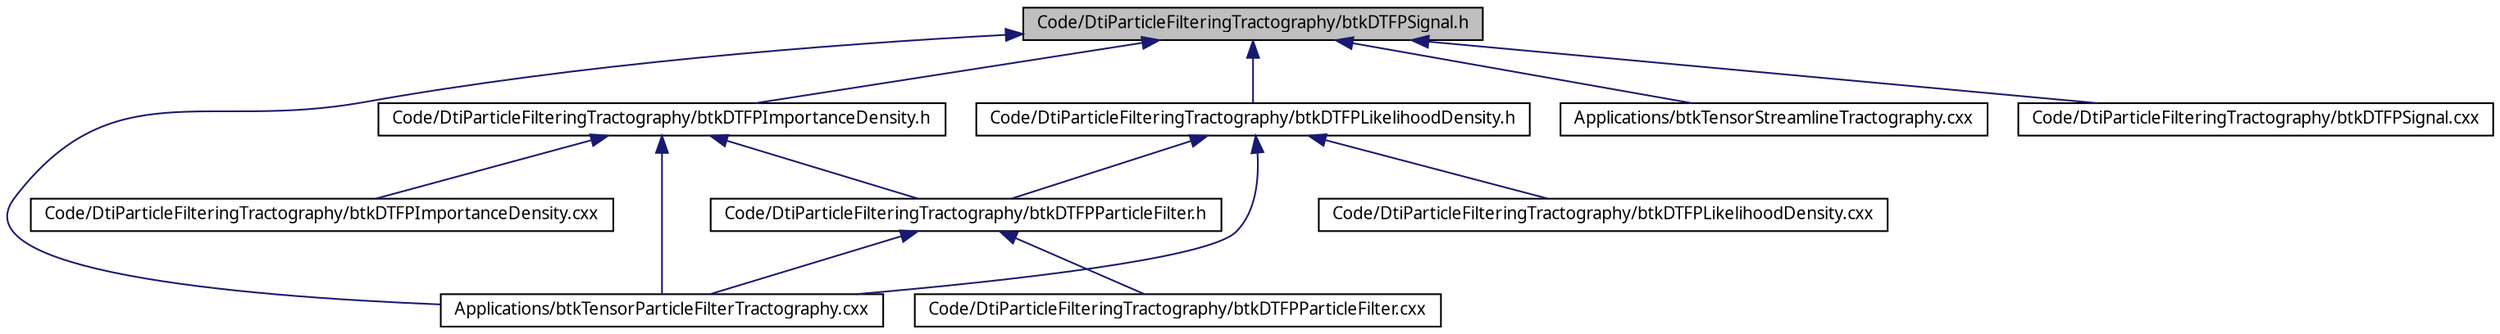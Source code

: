 digraph G
{
  edge [fontname="FreeSans.ttf",fontsize="10",labelfontname="FreeSans.ttf",labelfontsize="10"];
  node [fontname="FreeSans.ttf",fontsize="10",shape=record];
  Node1 [label="Code/DtiParticleFilteringTractography/btkDTFPSignal.h",height=0.2,width=0.4,color="black", fillcolor="grey75", style="filled" fontcolor="black"];
  Node1 -> Node2 [dir=back,color="midnightblue",fontsize="10",style="solid",fontname="FreeSans.ttf"];
  Node2 [label="Applications/btkTensorParticleFilterTractography.cxx",height=0.2,width=0.4,color="black", fillcolor="white", style="filled",URL="$btk_tensor_particle_filter_tractography_8cxx.html"];
  Node1 -> Node3 [dir=back,color="midnightblue",fontsize="10",style="solid",fontname="FreeSans.ttf"];
  Node3 [label="Applications/btkTensorStreamlineTractography.cxx",height=0.2,width=0.4,color="black", fillcolor="white", style="filled",URL="$btk_tensor_streamline_tractography_8cxx.html"];
  Node1 -> Node4 [dir=back,color="midnightblue",fontsize="10",style="solid",fontname="FreeSans.ttf"];
  Node4 [label="Code/DtiParticleFilteringTractography/btkDTFPImportanceDensity.h",height=0.2,width=0.4,color="black", fillcolor="white", style="filled",URL="$btk_d_t_f_p_importance_density_8h.html"];
  Node4 -> Node2 [dir=back,color="midnightblue",fontsize="10",style="solid",fontname="FreeSans.ttf"];
  Node4 -> Node5 [dir=back,color="midnightblue",fontsize="10",style="solid",fontname="FreeSans.ttf"];
  Node5 [label="Code/DtiParticleFilteringTractography/btkDTFPImportanceDensity.cxx",height=0.2,width=0.4,color="black", fillcolor="white", style="filled",URL="$btk_d_t_f_p_importance_density_8cxx.html"];
  Node4 -> Node6 [dir=back,color="midnightblue",fontsize="10",style="solid",fontname="FreeSans.ttf"];
  Node6 [label="Code/DtiParticleFilteringTractography/btkDTFPParticleFilter.h",height=0.2,width=0.4,color="black", fillcolor="white", style="filled",URL="$btk_d_t_f_p_particle_filter_8h.html"];
  Node6 -> Node2 [dir=back,color="midnightblue",fontsize="10",style="solid",fontname="FreeSans.ttf"];
  Node6 -> Node7 [dir=back,color="midnightblue",fontsize="10",style="solid",fontname="FreeSans.ttf"];
  Node7 [label="Code/DtiParticleFilteringTractography/btkDTFPParticleFilter.cxx",height=0.2,width=0.4,color="black", fillcolor="white", style="filled",URL="$btk_d_t_f_p_particle_filter_8cxx.html"];
  Node1 -> Node8 [dir=back,color="midnightblue",fontsize="10",style="solid",fontname="FreeSans.ttf"];
  Node8 [label="Code/DtiParticleFilteringTractography/btkDTFPLikelihoodDensity.h",height=0.2,width=0.4,color="black", fillcolor="white", style="filled",URL="$btk_d_t_f_p_likelihood_density_8h.html"];
  Node8 -> Node2 [dir=back,color="midnightblue",fontsize="10",style="solid",fontname="FreeSans.ttf"];
  Node8 -> Node9 [dir=back,color="midnightblue",fontsize="10",style="solid",fontname="FreeSans.ttf"];
  Node9 [label="Code/DtiParticleFilteringTractography/btkDTFPLikelihoodDensity.cxx",height=0.2,width=0.4,color="black", fillcolor="white", style="filled",URL="$btk_d_t_f_p_likelihood_density_8cxx.html"];
  Node8 -> Node6 [dir=back,color="midnightblue",fontsize="10",style="solid",fontname="FreeSans.ttf"];
  Node1 -> Node10 [dir=back,color="midnightblue",fontsize="10",style="solid",fontname="FreeSans.ttf"];
  Node10 [label="Code/DtiParticleFilteringTractography/btkDTFPSignal.cxx",height=0.2,width=0.4,color="black", fillcolor="white", style="filled",URL="$btk_d_t_f_p_signal_8cxx.html"];
}
